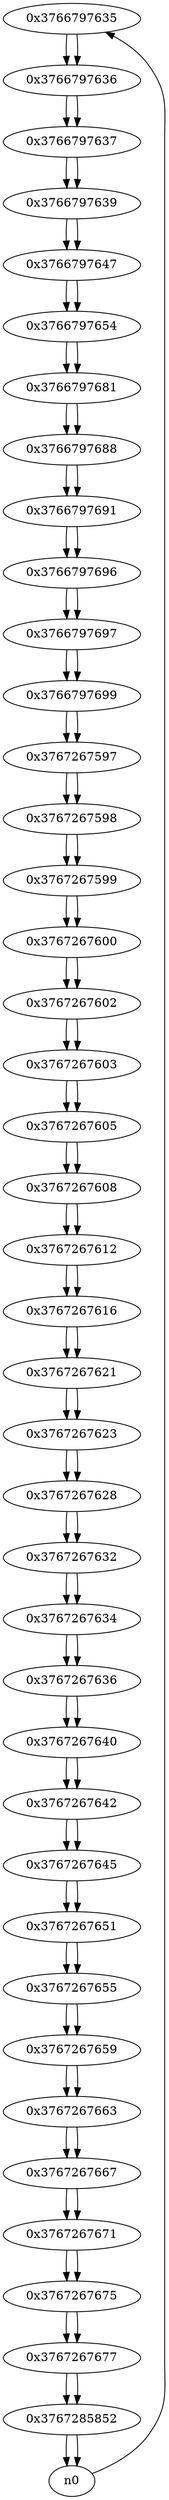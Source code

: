 digraph G{
/* nodes */
  n1 [label="0x3766797635"]
  n2 [label="0x3766797636"]
  n3 [label="0x3766797637"]
  n4 [label="0x3766797639"]
  n5 [label="0x3766797647"]
  n6 [label="0x3766797654"]
  n7 [label="0x3766797681"]
  n8 [label="0x3766797688"]
  n9 [label="0x3766797691"]
  n10 [label="0x3766797696"]
  n11 [label="0x3766797697"]
  n12 [label="0x3766797699"]
  n13 [label="0x3767267597"]
  n14 [label="0x3767267598"]
  n15 [label="0x3767267599"]
  n16 [label="0x3767267600"]
  n17 [label="0x3767267602"]
  n18 [label="0x3767267603"]
  n19 [label="0x3767267605"]
  n20 [label="0x3767267608"]
  n21 [label="0x3767267612"]
  n22 [label="0x3767267616"]
  n23 [label="0x3767267621"]
  n24 [label="0x3767267623"]
  n25 [label="0x3767267628"]
  n26 [label="0x3767267632"]
  n27 [label="0x3767267634"]
  n28 [label="0x3767267636"]
  n29 [label="0x3767267640"]
  n30 [label="0x3767267642"]
  n31 [label="0x3767267645"]
  n32 [label="0x3767267651"]
  n33 [label="0x3767267655"]
  n34 [label="0x3767267659"]
  n35 [label="0x3767267663"]
  n36 [label="0x3767267667"]
  n37 [label="0x3767267671"]
  n38 [label="0x3767267675"]
  n39 [label="0x3767267677"]
  n40 [label="0x3767285852"]
/* edges */
n1 -> n2;
n0 -> n1;
n2 -> n3;
n1 -> n2;
n3 -> n4;
n2 -> n3;
n4 -> n5;
n3 -> n4;
n5 -> n6;
n4 -> n5;
n6 -> n7;
n5 -> n6;
n7 -> n8;
n6 -> n7;
n8 -> n9;
n7 -> n8;
n9 -> n10;
n8 -> n9;
n10 -> n11;
n9 -> n10;
n11 -> n12;
n10 -> n11;
n12 -> n13;
n11 -> n12;
n13 -> n14;
n12 -> n13;
n14 -> n15;
n13 -> n14;
n15 -> n16;
n14 -> n15;
n16 -> n17;
n15 -> n16;
n17 -> n18;
n16 -> n17;
n18 -> n19;
n17 -> n18;
n19 -> n20;
n18 -> n19;
n20 -> n21;
n19 -> n20;
n21 -> n22;
n20 -> n21;
n22 -> n23;
n21 -> n22;
n23 -> n24;
n22 -> n23;
n24 -> n25;
n23 -> n24;
n25 -> n26;
n24 -> n25;
n26 -> n27;
n25 -> n26;
n27 -> n28;
n26 -> n27;
n28 -> n29;
n27 -> n28;
n29 -> n30;
n28 -> n29;
n30 -> n31;
n29 -> n30;
n31 -> n32;
n30 -> n31;
n32 -> n33;
n31 -> n32;
n33 -> n34;
n32 -> n33;
n34 -> n35;
n33 -> n34;
n35 -> n36;
n34 -> n35;
n36 -> n37;
n35 -> n36;
n37 -> n38;
n36 -> n37;
n38 -> n39;
n37 -> n38;
n39 -> n40;
n38 -> n39;
n40 -> n0;
n40 -> n0;
n39 -> n40;
}
